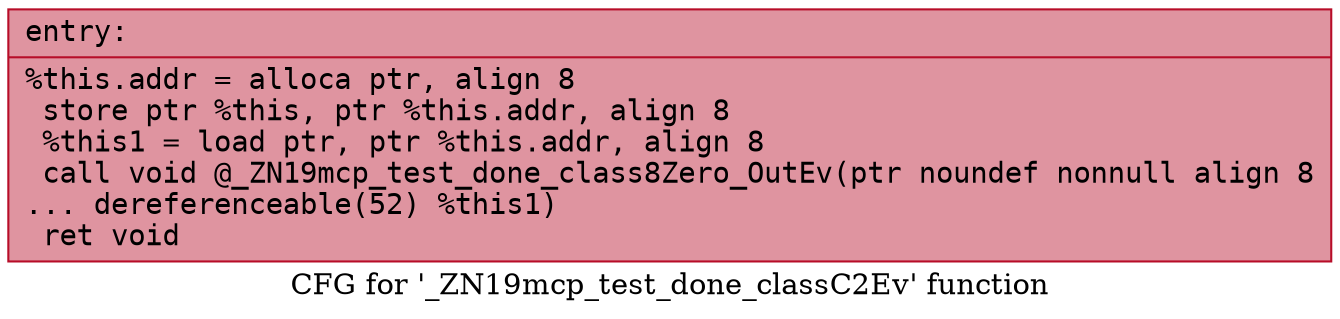 digraph "CFG for '_ZN19mcp_test_done_classC2Ev' function" {
	label="CFG for '_ZN19mcp_test_done_classC2Ev' function";

	Node0x558b69476090 [shape=record,color="#b70d28ff", style=filled, fillcolor="#b70d2870" fontname="Courier",label="{entry:\l|  %this.addr = alloca ptr, align 8\l  store ptr %this, ptr %this.addr, align 8\l  %this1 = load ptr, ptr %this.addr, align 8\l  call void @_ZN19mcp_test_done_class8Zero_OutEv(ptr noundef nonnull align 8\l... dereferenceable(52) %this1)\l  ret void\l}"];
}
